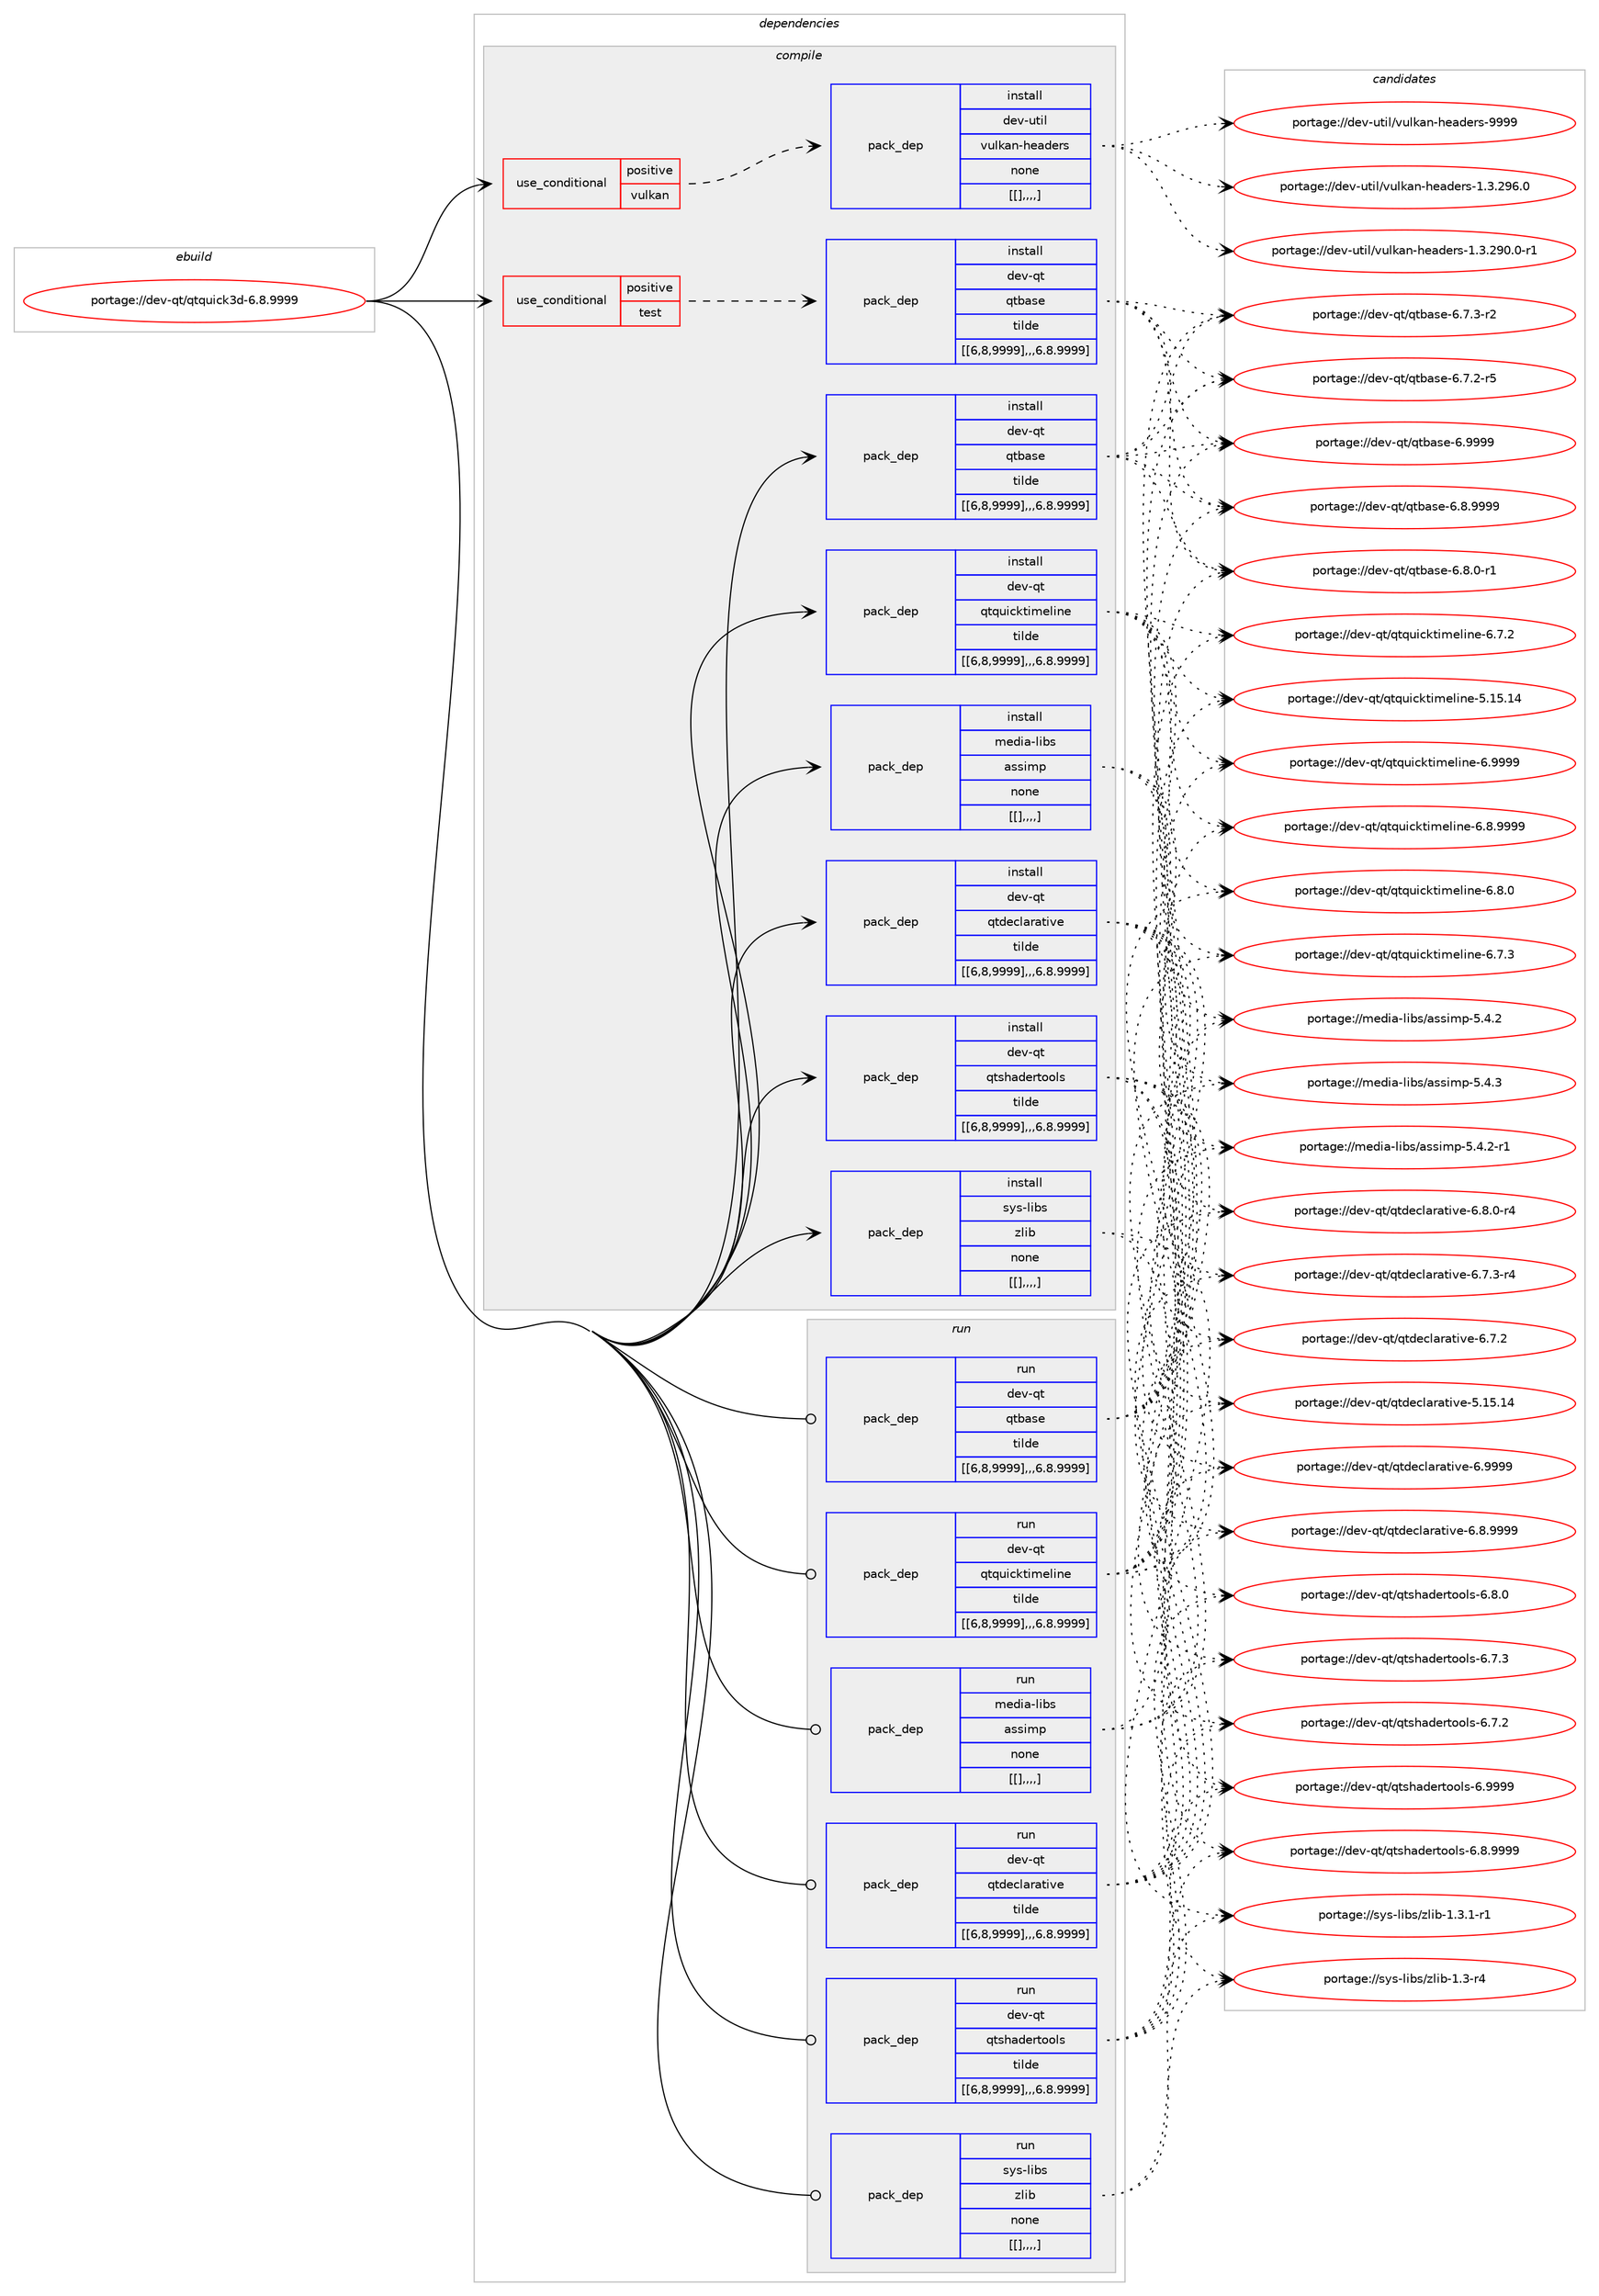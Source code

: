 digraph prolog {

# *************
# Graph options
# *************

newrank=true;
concentrate=true;
compound=true;
graph [rankdir=LR,fontname=Helvetica,fontsize=10,ranksep=1.5];#, ranksep=2.5, nodesep=0.2];
edge  [arrowhead=vee];
node  [fontname=Helvetica,fontsize=10];

# **********
# The ebuild
# **********

subgraph cluster_leftcol {
color=gray;
label=<<i>ebuild</i>>;
id [label="portage://dev-qt/qtquick3d-6.8.9999", color=red, width=4, href="../dev-qt/qtquick3d-6.8.9999.svg"];
}

# ****************
# The dependencies
# ****************

subgraph cluster_midcol {
color=gray;
label=<<i>dependencies</i>>;
subgraph cluster_compile {
fillcolor="#eeeeee";
style=filled;
label=<<i>compile</i>>;
subgraph cond45106 {
dependency177374 [label=<<TABLE BORDER="0" CELLBORDER="1" CELLSPACING="0" CELLPADDING="4"><TR><TD ROWSPAN="3" CELLPADDING="10">use_conditional</TD></TR><TR><TD>positive</TD></TR><TR><TD>test</TD></TR></TABLE>>, shape=none, color=red];
subgraph pack130939 {
dependency177389 [label=<<TABLE BORDER="0" CELLBORDER="1" CELLSPACING="0" CELLPADDING="4" WIDTH="220"><TR><TD ROWSPAN="6" CELLPADDING="30">pack_dep</TD></TR><TR><TD WIDTH="110">install</TD></TR><TR><TD>dev-qt</TD></TR><TR><TD>qtbase</TD></TR><TR><TD>tilde</TD></TR><TR><TD>[[6,8,9999],,,6.8.9999]</TD></TR></TABLE>>, shape=none, color=blue];
}
dependency177374:e -> dependency177389:w [weight=20,style="dashed",arrowhead="vee"];
}
id:e -> dependency177374:w [weight=20,style="solid",arrowhead="vee"];
subgraph cond45129 {
dependency177518 [label=<<TABLE BORDER="0" CELLBORDER="1" CELLSPACING="0" CELLPADDING="4"><TR><TD ROWSPAN="3" CELLPADDING="10">use_conditional</TD></TR><TR><TD>positive</TD></TR><TR><TD>vulkan</TD></TR></TABLE>>, shape=none, color=red];
subgraph pack131034 {
dependency177545 [label=<<TABLE BORDER="0" CELLBORDER="1" CELLSPACING="0" CELLPADDING="4" WIDTH="220"><TR><TD ROWSPAN="6" CELLPADDING="30">pack_dep</TD></TR><TR><TD WIDTH="110">install</TD></TR><TR><TD>dev-util</TD></TR><TR><TD>vulkan-headers</TD></TR><TR><TD>none</TD></TR><TR><TD>[[],,,,]</TD></TR></TABLE>>, shape=none, color=blue];
}
dependency177518:e -> dependency177545:w [weight=20,style="dashed",arrowhead="vee"];
}
id:e -> dependency177518:w [weight=20,style="solid",arrowhead="vee"];
subgraph pack131051 {
dependency177555 [label=<<TABLE BORDER="0" CELLBORDER="1" CELLSPACING="0" CELLPADDING="4" WIDTH="220"><TR><TD ROWSPAN="6" CELLPADDING="30">pack_dep</TD></TR><TR><TD WIDTH="110">install</TD></TR><TR><TD>dev-qt</TD></TR><TR><TD>qtbase</TD></TR><TR><TD>tilde</TD></TR><TR><TD>[[6,8,9999],,,6.8.9999]</TD></TR></TABLE>>, shape=none, color=blue];
}
id:e -> dependency177555:w [weight=20,style="solid",arrowhead="vee"];
subgraph pack131105 {
dependency177641 [label=<<TABLE BORDER="0" CELLBORDER="1" CELLSPACING="0" CELLPADDING="4" WIDTH="220"><TR><TD ROWSPAN="6" CELLPADDING="30">pack_dep</TD></TR><TR><TD WIDTH="110">install</TD></TR><TR><TD>dev-qt</TD></TR><TR><TD>qtdeclarative</TD></TR><TR><TD>tilde</TD></TR><TR><TD>[[6,8,9999],,,6.8.9999]</TD></TR></TABLE>>, shape=none, color=blue];
}
id:e -> dependency177641:w [weight=20,style="solid",arrowhead="vee"];
subgraph pack131148 {
dependency177709 [label=<<TABLE BORDER="0" CELLBORDER="1" CELLSPACING="0" CELLPADDING="4" WIDTH="220"><TR><TD ROWSPAN="6" CELLPADDING="30">pack_dep</TD></TR><TR><TD WIDTH="110">install</TD></TR><TR><TD>dev-qt</TD></TR><TR><TD>qtquicktimeline</TD></TR><TR><TD>tilde</TD></TR><TR><TD>[[6,8,9999],,,6.8.9999]</TD></TR></TABLE>>, shape=none, color=blue];
}
id:e -> dependency177709:w [weight=20,style="solid",arrowhead="vee"];
subgraph pack131171 {
dependency177736 [label=<<TABLE BORDER="0" CELLBORDER="1" CELLSPACING="0" CELLPADDING="4" WIDTH="220"><TR><TD ROWSPAN="6" CELLPADDING="30">pack_dep</TD></TR><TR><TD WIDTH="110">install</TD></TR><TR><TD>dev-qt</TD></TR><TR><TD>qtshadertools</TD></TR><TR><TD>tilde</TD></TR><TR><TD>[[6,8,9999],,,6.8.9999]</TD></TR></TABLE>>, shape=none, color=blue];
}
id:e -> dependency177736:w [weight=20,style="solid",arrowhead="vee"];
subgraph pack131203 {
dependency177765 [label=<<TABLE BORDER="0" CELLBORDER="1" CELLSPACING="0" CELLPADDING="4" WIDTH="220"><TR><TD ROWSPAN="6" CELLPADDING="30">pack_dep</TD></TR><TR><TD WIDTH="110">install</TD></TR><TR><TD>media-libs</TD></TR><TR><TD>assimp</TD></TR><TR><TD>none</TD></TR><TR><TD>[[],,,,]</TD></TR></TABLE>>, shape=none, color=blue];
}
id:e -> dependency177765:w [weight=20,style="solid",arrowhead="vee"];
subgraph pack131225 {
dependency177793 [label=<<TABLE BORDER="0" CELLBORDER="1" CELLSPACING="0" CELLPADDING="4" WIDTH="220"><TR><TD ROWSPAN="6" CELLPADDING="30">pack_dep</TD></TR><TR><TD WIDTH="110">install</TD></TR><TR><TD>sys-libs</TD></TR><TR><TD>zlib</TD></TR><TR><TD>none</TD></TR><TR><TD>[[],,,,]</TD></TR></TABLE>>, shape=none, color=blue];
}
id:e -> dependency177793:w [weight=20,style="solid",arrowhead="vee"];
}
subgraph cluster_compileandrun {
fillcolor="#eeeeee";
style=filled;
label=<<i>compile and run</i>>;
}
subgraph cluster_run {
fillcolor="#eeeeee";
style=filled;
label=<<i>run</i>>;
subgraph pack131245 {
dependency177835 [label=<<TABLE BORDER="0" CELLBORDER="1" CELLSPACING="0" CELLPADDING="4" WIDTH="220"><TR><TD ROWSPAN="6" CELLPADDING="30">pack_dep</TD></TR><TR><TD WIDTH="110">run</TD></TR><TR><TD>dev-qt</TD></TR><TR><TD>qtbase</TD></TR><TR><TD>tilde</TD></TR><TR><TD>[[6,8,9999],,,6.8.9999]</TD></TR></TABLE>>, shape=none, color=blue];
}
id:e -> dependency177835:w [weight=20,style="solid",arrowhead="odot"];
subgraph pack131267 {
dependency177858 [label=<<TABLE BORDER="0" CELLBORDER="1" CELLSPACING="0" CELLPADDING="4" WIDTH="220"><TR><TD ROWSPAN="6" CELLPADDING="30">pack_dep</TD></TR><TR><TD WIDTH="110">run</TD></TR><TR><TD>dev-qt</TD></TR><TR><TD>qtdeclarative</TD></TR><TR><TD>tilde</TD></TR><TR><TD>[[6,8,9999],,,6.8.9999]</TD></TR></TABLE>>, shape=none, color=blue];
}
id:e -> dependency177858:w [weight=20,style="solid",arrowhead="odot"];
subgraph pack131302 {
dependency177900 [label=<<TABLE BORDER="0" CELLBORDER="1" CELLSPACING="0" CELLPADDING="4" WIDTH="220"><TR><TD ROWSPAN="6" CELLPADDING="30">pack_dep</TD></TR><TR><TD WIDTH="110">run</TD></TR><TR><TD>dev-qt</TD></TR><TR><TD>qtquicktimeline</TD></TR><TR><TD>tilde</TD></TR><TR><TD>[[6,8,9999],,,6.8.9999]</TD></TR></TABLE>>, shape=none, color=blue];
}
id:e -> dependency177900:w [weight=20,style="solid",arrowhead="odot"];
subgraph pack131308 {
dependency177902 [label=<<TABLE BORDER="0" CELLBORDER="1" CELLSPACING="0" CELLPADDING="4" WIDTH="220"><TR><TD ROWSPAN="6" CELLPADDING="30">pack_dep</TD></TR><TR><TD WIDTH="110">run</TD></TR><TR><TD>dev-qt</TD></TR><TR><TD>qtshadertools</TD></TR><TR><TD>tilde</TD></TR><TR><TD>[[6,8,9999],,,6.8.9999]</TD></TR></TABLE>>, shape=none, color=blue];
}
id:e -> dependency177902:w [weight=20,style="solid",arrowhead="odot"];
subgraph pack131310 {
dependency177904 [label=<<TABLE BORDER="0" CELLBORDER="1" CELLSPACING="0" CELLPADDING="4" WIDTH="220"><TR><TD ROWSPAN="6" CELLPADDING="30">pack_dep</TD></TR><TR><TD WIDTH="110">run</TD></TR><TR><TD>media-libs</TD></TR><TR><TD>assimp</TD></TR><TR><TD>none</TD></TR><TR><TD>[[],,,,]</TD></TR></TABLE>>, shape=none, color=blue];
}
id:e -> dependency177904:w [weight=20,style="solid",arrowhead="odot"];
subgraph pack131321 {
dependency177924 [label=<<TABLE BORDER="0" CELLBORDER="1" CELLSPACING="0" CELLPADDING="4" WIDTH="220"><TR><TD ROWSPAN="6" CELLPADDING="30">pack_dep</TD></TR><TR><TD WIDTH="110">run</TD></TR><TR><TD>sys-libs</TD></TR><TR><TD>zlib</TD></TR><TR><TD>none</TD></TR><TR><TD>[[],,,,]</TD></TR></TABLE>>, shape=none, color=blue];
}
id:e -> dependency177924:w [weight=20,style="solid",arrowhead="odot"];
}
}

# **************
# The candidates
# **************

subgraph cluster_choices {
rank=same;
color=gray;
label=<<i>candidates</i>>;

subgraph choice130840 {
color=black;
nodesep=1;
choice1001011184511311647113116989711510145544657575757 [label="portage://dev-qt/qtbase-6.9999", color=red, width=4,href="../dev-qt/qtbase-6.9999.svg"];
choice10010111845113116471131169897115101455446564657575757 [label="portage://dev-qt/qtbase-6.8.9999", color=red, width=4,href="../dev-qt/qtbase-6.8.9999.svg"];
choice100101118451131164711311698971151014554465646484511449 [label="portage://dev-qt/qtbase-6.8.0-r1", color=red, width=4,href="../dev-qt/qtbase-6.8.0-r1.svg"];
choice100101118451131164711311698971151014554465546514511450 [label="portage://dev-qt/qtbase-6.7.3-r2", color=red, width=4,href="../dev-qt/qtbase-6.7.3-r2.svg"];
choice100101118451131164711311698971151014554465546504511453 [label="portage://dev-qt/qtbase-6.7.2-r5", color=red, width=4,href="../dev-qt/qtbase-6.7.2-r5.svg"];
dependency177389:e -> choice1001011184511311647113116989711510145544657575757:w [style=dotted,weight="100"];
dependency177389:e -> choice10010111845113116471131169897115101455446564657575757:w [style=dotted,weight="100"];
dependency177389:e -> choice100101118451131164711311698971151014554465646484511449:w [style=dotted,weight="100"];
dependency177389:e -> choice100101118451131164711311698971151014554465546514511450:w [style=dotted,weight="100"];
dependency177389:e -> choice100101118451131164711311698971151014554465546504511453:w [style=dotted,weight="100"];
}
subgraph choice130851 {
color=black;
nodesep=1;
choice10010111845117116105108471181171081079711045104101971001011141154557575757 [label="portage://dev-util/vulkan-headers-9999", color=red, width=4,href="../dev-util/vulkan-headers-9999.svg"];
choice100101118451171161051084711811710810797110451041019710010111411545494651465057544648 [label="portage://dev-util/vulkan-headers-1.3.296.0", color=red, width=4,href="../dev-util/vulkan-headers-1.3.296.0.svg"];
choice1001011184511711610510847118117108107971104510410197100101114115454946514650574846484511449 [label="portage://dev-util/vulkan-headers-1.3.290.0-r1", color=red, width=4,href="../dev-util/vulkan-headers-1.3.290.0-r1.svg"];
dependency177545:e -> choice10010111845117116105108471181171081079711045104101971001011141154557575757:w [style=dotted,weight="100"];
dependency177545:e -> choice100101118451171161051084711811710810797110451041019710010111411545494651465057544648:w [style=dotted,weight="100"];
dependency177545:e -> choice1001011184511711610510847118117108107971104510410197100101114115454946514650574846484511449:w [style=dotted,weight="100"];
}
subgraph choice130857 {
color=black;
nodesep=1;
choice1001011184511311647113116989711510145544657575757 [label="portage://dev-qt/qtbase-6.9999", color=red, width=4,href="../dev-qt/qtbase-6.9999.svg"];
choice10010111845113116471131169897115101455446564657575757 [label="portage://dev-qt/qtbase-6.8.9999", color=red, width=4,href="../dev-qt/qtbase-6.8.9999.svg"];
choice100101118451131164711311698971151014554465646484511449 [label="portage://dev-qt/qtbase-6.8.0-r1", color=red, width=4,href="../dev-qt/qtbase-6.8.0-r1.svg"];
choice100101118451131164711311698971151014554465546514511450 [label="portage://dev-qt/qtbase-6.7.3-r2", color=red, width=4,href="../dev-qt/qtbase-6.7.3-r2.svg"];
choice100101118451131164711311698971151014554465546504511453 [label="portage://dev-qt/qtbase-6.7.2-r5", color=red, width=4,href="../dev-qt/qtbase-6.7.2-r5.svg"];
dependency177555:e -> choice1001011184511311647113116989711510145544657575757:w [style=dotted,weight="100"];
dependency177555:e -> choice10010111845113116471131169897115101455446564657575757:w [style=dotted,weight="100"];
dependency177555:e -> choice100101118451131164711311698971151014554465646484511449:w [style=dotted,weight="100"];
dependency177555:e -> choice100101118451131164711311698971151014554465546514511450:w [style=dotted,weight="100"];
dependency177555:e -> choice100101118451131164711311698971151014554465546504511453:w [style=dotted,weight="100"];
}
subgraph choice130864 {
color=black;
nodesep=1;
choice100101118451131164711311610010199108971149711610511810145544657575757 [label="portage://dev-qt/qtdeclarative-6.9999", color=red, width=4,href="../dev-qt/qtdeclarative-6.9999.svg"];
choice1001011184511311647113116100101991089711497116105118101455446564657575757 [label="portage://dev-qt/qtdeclarative-6.8.9999", color=red, width=4,href="../dev-qt/qtdeclarative-6.8.9999.svg"];
choice10010111845113116471131161001019910897114971161051181014554465646484511452 [label="portage://dev-qt/qtdeclarative-6.8.0-r4", color=red, width=4,href="../dev-qt/qtdeclarative-6.8.0-r4.svg"];
choice10010111845113116471131161001019910897114971161051181014554465546514511452 [label="portage://dev-qt/qtdeclarative-6.7.3-r4", color=red, width=4,href="../dev-qt/qtdeclarative-6.7.3-r4.svg"];
choice1001011184511311647113116100101991089711497116105118101455446554650 [label="portage://dev-qt/qtdeclarative-6.7.2", color=red, width=4,href="../dev-qt/qtdeclarative-6.7.2.svg"];
choice10010111845113116471131161001019910897114971161051181014553464953464952 [label="portage://dev-qt/qtdeclarative-5.15.14", color=red, width=4,href="../dev-qt/qtdeclarative-5.15.14.svg"];
dependency177641:e -> choice100101118451131164711311610010199108971149711610511810145544657575757:w [style=dotted,weight="100"];
dependency177641:e -> choice1001011184511311647113116100101991089711497116105118101455446564657575757:w [style=dotted,weight="100"];
dependency177641:e -> choice10010111845113116471131161001019910897114971161051181014554465646484511452:w [style=dotted,weight="100"];
dependency177641:e -> choice10010111845113116471131161001019910897114971161051181014554465546514511452:w [style=dotted,weight="100"];
dependency177641:e -> choice1001011184511311647113116100101991089711497116105118101455446554650:w [style=dotted,weight="100"];
dependency177641:e -> choice10010111845113116471131161001019910897114971161051181014553464953464952:w [style=dotted,weight="100"];
}
subgraph choice130867 {
color=black;
nodesep=1;
choice10010111845113116471131161131171059910711610510910110810511010145544657575757 [label="portage://dev-qt/qtquicktimeline-6.9999", color=red, width=4,href="../dev-qt/qtquicktimeline-6.9999.svg"];
choice100101118451131164711311611311710599107116105109101108105110101455446564657575757 [label="portage://dev-qt/qtquicktimeline-6.8.9999", color=red, width=4,href="../dev-qt/qtquicktimeline-6.8.9999.svg"];
choice100101118451131164711311611311710599107116105109101108105110101455446564648 [label="portage://dev-qt/qtquicktimeline-6.8.0", color=red, width=4,href="../dev-qt/qtquicktimeline-6.8.0.svg"];
choice100101118451131164711311611311710599107116105109101108105110101455446554651 [label="portage://dev-qt/qtquicktimeline-6.7.3", color=red, width=4,href="../dev-qt/qtquicktimeline-6.7.3.svg"];
choice100101118451131164711311611311710599107116105109101108105110101455446554650 [label="portage://dev-qt/qtquicktimeline-6.7.2", color=red, width=4,href="../dev-qt/qtquicktimeline-6.7.2.svg"];
choice1001011184511311647113116113117105991071161051091011081051101014553464953464952 [label="portage://dev-qt/qtquicktimeline-5.15.14", color=red, width=4,href="../dev-qt/qtquicktimeline-5.15.14.svg"];
dependency177709:e -> choice10010111845113116471131161131171059910711610510910110810511010145544657575757:w [style=dotted,weight="100"];
dependency177709:e -> choice100101118451131164711311611311710599107116105109101108105110101455446564657575757:w [style=dotted,weight="100"];
dependency177709:e -> choice100101118451131164711311611311710599107116105109101108105110101455446564648:w [style=dotted,weight="100"];
dependency177709:e -> choice100101118451131164711311611311710599107116105109101108105110101455446554651:w [style=dotted,weight="100"];
dependency177709:e -> choice100101118451131164711311611311710599107116105109101108105110101455446554650:w [style=dotted,weight="100"];
dependency177709:e -> choice1001011184511311647113116113117105991071161051091011081051101014553464953464952:w [style=dotted,weight="100"];
}
subgraph choice130907 {
color=black;
nodesep=1;
choice10010111845113116471131161151049710010111411611111110811545544657575757 [label="portage://dev-qt/qtshadertools-6.9999", color=red, width=4,href="../dev-qt/qtshadertools-6.9999.svg"];
choice100101118451131164711311611510497100101114116111111108115455446564657575757 [label="portage://dev-qt/qtshadertools-6.8.9999", color=red, width=4,href="../dev-qt/qtshadertools-6.8.9999.svg"];
choice100101118451131164711311611510497100101114116111111108115455446564648 [label="portage://dev-qt/qtshadertools-6.8.0", color=red, width=4,href="../dev-qt/qtshadertools-6.8.0.svg"];
choice100101118451131164711311611510497100101114116111111108115455446554651 [label="portage://dev-qt/qtshadertools-6.7.3", color=red, width=4,href="../dev-qt/qtshadertools-6.7.3.svg"];
choice100101118451131164711311611510497100101114116111111108115455446554650 [label="portage://dev-qt/qtshadertools-6.7.2", color=red, width=4,href="../dev-qt/qtshadertools-6.7.2.svg"];
dependency177736:e -> choice10010111845113116471131161151049710010111411611111110811545544657575757:w [style=dotted,weight="100"];
dependency177736:e -> choice100101118451131164711311611510497100101114116111111108115455446564657575757:w [style=dotted,weight="100"];
dependency177736:e -> choice100101118451131164711311611510497100101114116111111108115455446564648:w [style=dotted,weight="100"];
dependency177736:e -> choice100101118451131164711311611510497100101114116111111108115455446554651:w [style=dotted,weight="100"];
dependency177736:e -> choice100101118451131164711311611510497100101114116111111108115455446554650:w [style=dotted,weight="100"];
}
subgraph choice130909 {
color=black;
nodesep=1;
choice1091011001059745108105981154797115115105109112455346524651 [label="portage://media-libs/assimp-5.4.3", color=red, width=4,href="../media-libs/assimp-5.4.3.svg"];
choice10910110010597451081059811547971151151051091124553465246504511449 [label="portage://media-libs/assimp-5.4.2-r1", color=red, width=4,href="../media-libs/assimp-5.4.2-r1.svg"];
choice1091011001059745108105981154797115115105109112455346524650 [label="portage://media-libs/assimp-5.4.2", color=red, width=4,href="../media-libs/assimp-5.4.2.svg"];
dependency177765:e -> choice1091011001059745108105981154797115115105109112455346524651:w [style=dotted,weight="100"];
dependency177765:e -> choice10910110010597451081059811547971151151051091124553465246504511449:w [style=dotted,weight="100"];
dependency177765:e -> choice1091011001059745108105981154797115115105109112455346524650:w [style=dotted,weight="100"];
}
subgraph choice130911 {
color=black;
nodesep=1;
choice115121115451081059811547122108105984549465146494511449 [label="portage://sys-libs/zlib-1.3.1-r1", color=red, width=4,href="../sys-libs/zlib-1.3.1-r1.svg"];
choice11512111545108105981154712210810598454946514511452 [label="portage://sys-libs/zlib-1.3-r4", color=red, width=4,href="../sys-libs/zlib-1.3-r4.svg"];
dependency177793:e -> choice115121115451081059811547122108105984549465146494511449:w [style=dotted,weight="100"];
dependency177793:e -> choice11512111545108105981154712210810598454946514511452:w [style=dotted,weight="100"];
}
subgraph choice130913 {
color=black;
nodesep=1;
choice1001011184511311647113116989711510145544657575757 [label="portage://dev-qt/qtbase-6.9999", color=red, width=4,href="../dev-qt/qtbase-6.9999.svg"];
choice10010111845113116471131169897115101455446564657575757 [label="portage://dev-qt/qtbase-6.8.9999", color=red, width=4,href="../dev-qt/qtbase-6.8.9999.svg"];
choice100101118451131164711311698971151014554465646484511449 [label="portage://dev-qt/qtbase-6.8.0-r1", color=red, width=4,href="../dev-qt/qtbase-6.8.0-r1.svg"];
choice100101118451131164711311698971151014554465546514511450 [label="portage://dev-qt/qtbase-6.7.3-r2", color=red, width=4,href="../dev-qt/qtbase-6.7.3-r2.svg"];
choice100101118451131164711311698971151014554465546504511453 [label="portage://dev-qt/qtbase-6.7.2-r5", color=red, width=4,href="../dev-qt/qtbase-6.7.2-r5.svg"];
dependency177835:e -> choice1001011184511311647113116989711510145544657575757:w [style=dotted,weight="100"];
dependency177835:e -> choice10010111845113116471131169897115101455446564657575757:w [style=dotted,weight="100"];
dependency177835:e -> choice100101118451131164711311698971151014554465646484511449:w [style=dotted,weight="100"];
dependency177835:e -> choice100101118451131164711311698971151014554465546514511450:w [style=dotted,weight="100"];
dependency177835:e -> choice100101118451131164711311698971151014554465546504511453:w [style=dotted,weight="100"];
}
subgraph choice130925 {
color=black;
nodesep=1;
choice100101118451131164711311610010199108971149711610511810145544657575757 [label="portage://dev-qt/qtdeclarative-6.9999", color=red, width=4,href="../dev-qt/qtdeclarative-6.9999.svg"];
choice1001011184511311647113116100101991089711497116105118101455446564657575757 [label="portage://dev-qt/qtdeclarative-6.8.9999", color=red, width=4,href="../dev-qt/qtdeclarative-6.8.9999.svg"];
choice10010111845113116471131161001019910897114971161051181014554465646484511452 [label="portage://dev-qt/qtdeclarative-6.8.0-r4", color=red, width=4,href="../dev-qt/qtdeclarative-6.8.0-r4.svg"];
choice10010111845113116471131161001019910897114971161051181014554465546514511452 [label="portage://dev-qt/qtdeclarative-6.7.3-r4", color=red, width=4,href="../dev-qt/qtdeclarative-6.7.3-r4.svg"];
choice1001011184511311647113116100101991089711497116105118101455446554650 [label="portage://dev-qt/qtdeclarative-6.7.2", color=red, width=4,href="../dev-qt/qtdeclarative-6.7.2.svg"];
choice10010111845113116471131161001019910897114971161051181014553464953464952 [label="portage://dev-qt/qtdeclarative-5.15.14", color=red, width=4,href="../dev-qt/qtdeclarative-5.15.14.svg"];
dependency177858:e -> choice100101118451131164711311610010199108971149711610511810145544657575757:w [style=dotted,weight="100"];
dependency177858:e -> choice1001011184511311647113116100101991089711497116105118101455446564657575757:w [style=dotted,weight="100"];
dependency177858:e -> choice10010111845113116471131161001019910897114971161051181014554465646484511452:w [style=dotted,weight="100"];
dependency177858:e -> choice10010111845113116471131161001019910897114971161051181014554465546514511452:w [style=dotted,weight="100"];
dependency177858:e -> choice1001011184511311647113116100101991089711497116105118101455446554650:w [style=dotted,weight="100"];
dependency177858:e -> choice10010111845113116471131161001019910897114971161051181014553464953464952:w [style=dotted,weight="100"];
}
subgraph choice130928 {
color=black;
nodesep=1;
choice10010111845113116471131161131171059910711610510910110810511010145544657575757 [label="portage://dev-qt/qtquicktimeline-6.9999", color=red, width=4,href="../dev-qt/qtquicktimeline-6.9999.svg"];
choice100101118451131164711311611311710599107116105109101108105110101455446564657575757 [label="portage://dev-qt/qtquicktimeline-6.8.9999", color=red, width=4,href="../dev-qt/qtquicktimeline-6.8.9999.svg"];
choice100101118451131164711311611311710599107116105109101108105110101455446564648 [label="portage://dev-qt/qtquicktimeline-6.8.0", color=red, width=4,href="../dev-qt/qtquicktimeline-6.8.0.svg"];
choice100101118451131164711311611311710599107116105109101108105110101455446554651 [label="portage://dev-qt/qtquicktimeline-6.7.3", color=red, width=4,href="../dev-qt/qtquicktimeline-6.7.3.svg"];
choice100101118451131164711311611311710599107116105109101108105110101455446554650 [label="portage://dev-qt/qtquicktimeline-6.7.2", color=red, width=4,href="../dev-qt/qtquicktimeline-6.7.2.svg"];
choice1001011184511311647113116113117105991071161051091011081051101014553464953464952 [label="portage://dev-qt/qtquicktimeline-5.15.14", color=red, width=4,href="../dev-qt/qtquicktimeline-5.15.14.svg"];
dependency177900:e -> choice10010111845113116471131161131171059910711610510910110810511010145544657575757:w [style=dotted,weight="100"];
dependency177900:e -> choice100101118451131164711311611311710599107116105109101108105110101455446564657575757:w [style=dotted,weight="100"];
dependency177900:e -> choice100101118451131164711311611311710599107116105109101108105110101455446564648:w [style=dotted,weight="100"];
dependency177900:e -> choice100101118451131164711311611311710599107116105109101108105110101455446554651:w [style=dotted,weight="100"];
dependency177900:e -> choice100101118451131164711311611311710599107116105109101108105110101455446554650:w [style=dotted,weight="100"];
dependency177900:e -> choice1001011184511311647113116113117105991071161051091011081051101014553464953464952:w [style=dotted,weight="100"];
}
subgraph choice130958 {
color=black;
nodesep=1;
choice10010111845113116471131161151049710010111411611111110811545544657575757 [label="portage://dev-qt/qtshadertools-6.9999", color=red, width=4,href="../dev-qt/qtshadertools-6.9999.svg"];
choice100101118451131164711311611510497100101114116111111108115455446564657575757 [label="portage://dev-qt/qtshadertools-6.8.9999", color=red, width=4,href="../dev-qt/qtshadertools-6.8.9999.svg"];
choice100101118451131164711311611510497100101114116111111108115455446564648 [label="portage://dev-qt/qtshadertools-6.8.0", color=red, width=4,href="../dev-qt/qtshadertools-6.8.0.svg"];
choice100101118451131164711311611510497100101114116111111108115455446554651 [label="portage://dev-qt/qtshadertools-6.7.3", color=red, width=4,href="../dev-qt/qtshadertools-6.7.3.svg"];
choice100101118451131164711311611510497100101114116111111108115455446554650 [label="portage://dev-qt/qtshadertools-6.7.2", color=red, width=4,href="../dev-qt/qtshadertools-6.7.2.svg"];
dependency177902:e -> choice10010111845113116471131161151049710010111411611111110811545544657575757:w [style=dotted,weight="100"];
dependency177902:e -> choice100101118451131164711311611510497100101114116111111108115455446564657575757:w [style=dotted,weight="100"];
dependency177902:e -> choice100101118451131164711311611510497100101114116111111108115455446564648:w [style=dotted,weight="100"];
dependency177902:e -> choice100101118451131164711311611510497100101114116111111108115455446554651:w [style=dotted,weight="100"];
dependency177902:e -> choice100101118451131164711311611510497100101114116111111108115455446554650:w [style=dotted,weight="100"];
}
subgraph choice130974 {
color=black;
nodesep=1;
choice1091011001059745108105981154797115115105109112455346524651 [label="portage://media-libs/assimp-5.4.3", color=red, width=4,href="../media-libs/assimp-5.4.3.svg"];
choice10910110010597451081059811547971151151051091124553465246504511449 [label="portage://media-libs/assimp-5.4.2-r1", color=red, width=4,href="../media-libs/assimp-5.4.2-r1.svg"];
choice1091011001059745108105981154797115115105109112455346524650 [label="portage://media-libs/assimp-5.4.2", color=red, width=4,href="../media-libs/assimp-5.4.2.svg"];
dependency177904:e -> choice1091011001059745108105981154797115115105109112455346524651:w [style=dotted,weight="100"];
dependency177904:e -> choice10910110010597451081059811547971151151051091124553465246504511449:w [style=dotted,weight="100"];
dependency177904:e -> choice1091011001059745108105981154797115115105109112455346524650:w [style=dotted,weight="100"];
}
subgraph choice130989 {
color=black;
nodesep=1;
choice115121115451081059811547122108105984549465146494511449 [label="portage://sys-libs/zlib-1.3.1-r1", color=red, width=4,href="../sys-libs/zlib-1.3.1-r1.svg"];
choice11512111545108105981154712210810598454946514511452 [label="portage://sys-libs/zlib-1.3-r4", color=red, width=4,href="../sys-libs/zlib-1.3-r4.svg"];
dependency177924:e -> choice115121115451081059811547122108105984549465146494511449:w [style=dotted,weight="100"];
dependency177924:e -> choice11512111545108105981154712210810598454946514511452:w [style=dotted,weight="100"];
}
}

}
